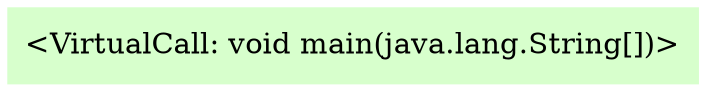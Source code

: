 digraph G {
  node [shape=box,style=filled,color=".3 .2 1.0",];
  "0" [label="<VirtualCall: void main(java.lang.String[])>",];
}
